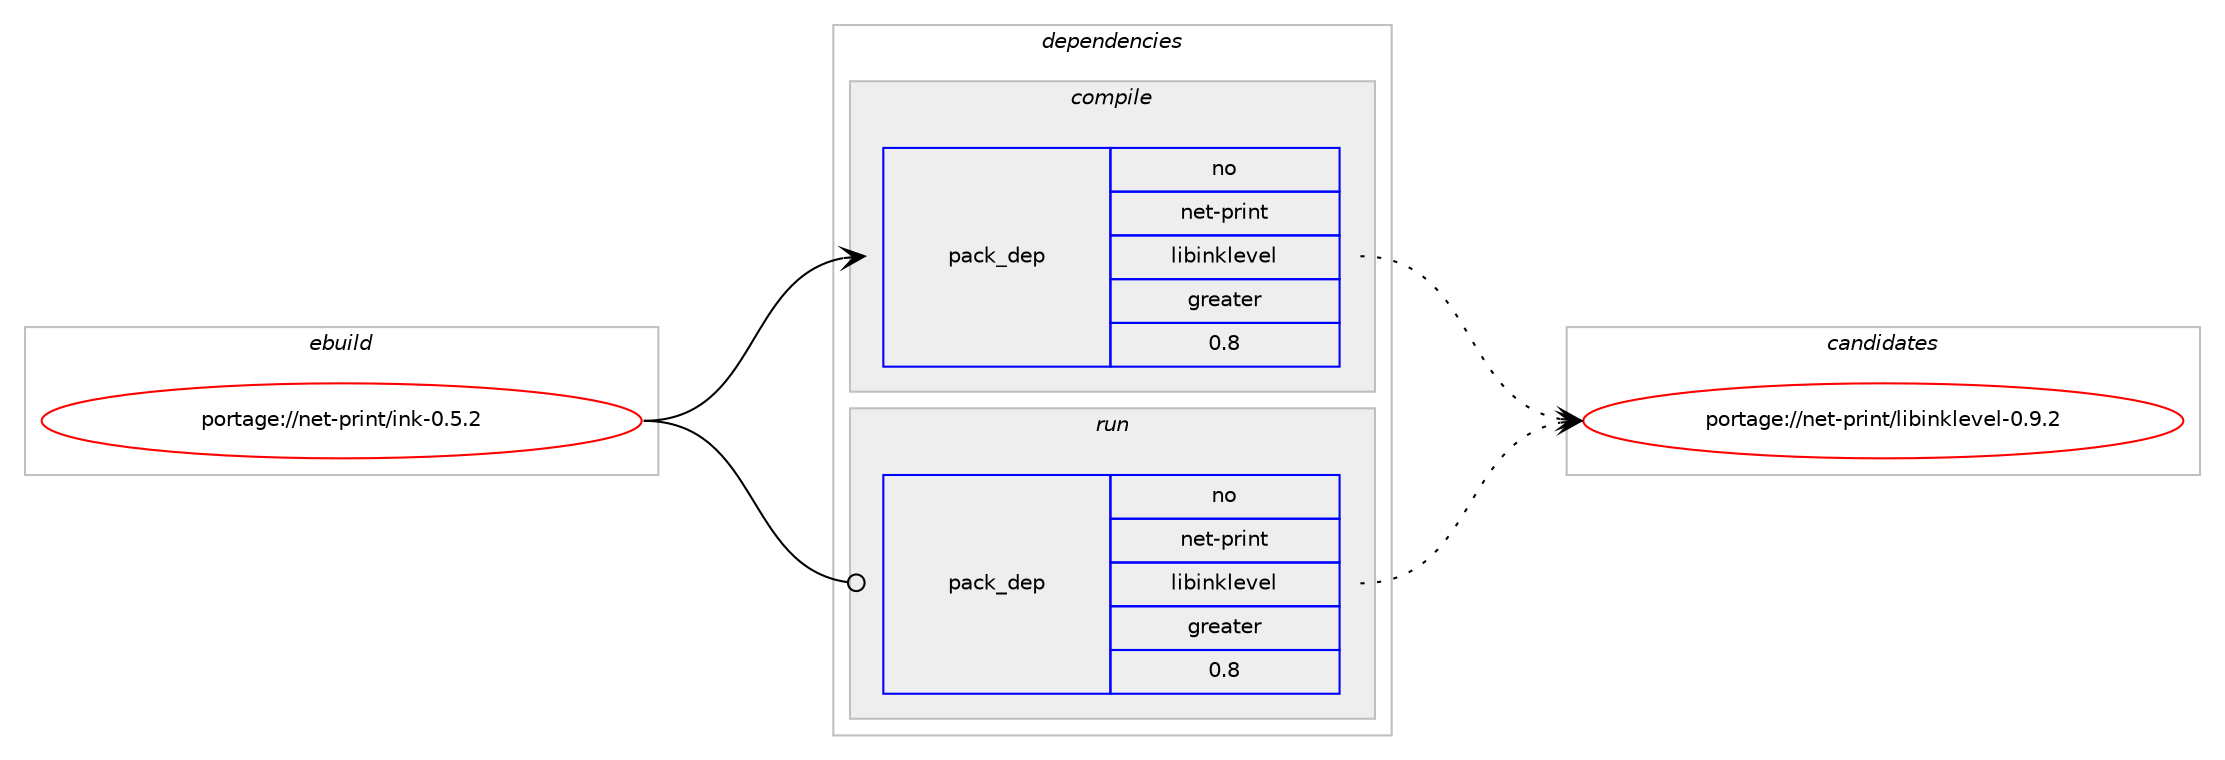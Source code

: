 digraph prolog {

# *************
# Graph options
# *************

newrank=true;
concentrate=true;
compound=true;
graph [rankdir=LR,fontname=Helvetica,fontsize=10,ranksep=1.5];#, ranksep=2.5, nodesep=0.2];
edge  [arrowhead=vee];
node  [fontname=Helvetica,fontsize=10];

# **********
# The ebuild
# **********

subgraph cluster_leftcol {
color=gray;
rank=same;
label=<<i>ebuild</i>>;
id [label="portage://net-print/ink-0.5.2", color=red, width=4, href="../net-print/ink-0.5.2.svg"];
}

# ****************
# The dependencies
# ****************

subgraph cluster_midcol {
color=gray;
label=<<i>dependencies</i>>;
subgraph cluster_compile {
fillcolor="#eeeeee";
style=filled;
label=<<i>compile</i>>;
subgraph pack5684 {
dependency7590 [label=<<TABLE BORDER="0" CELLBORDER="1" CELLSPACING="0" CELLPADDING="4" WIDTH="220"><TR><TD ROWSPAN="6" CELLPADDING="30">pack_dep</TD></TR><TR><TD WIDTH="110">no</TD></TR><TR><TD>net-print</TD></TR><TR><TD>libinklevel</TD></TR><TR><TD>greater</TD></TR><TR><TD>0.8</TD></TR></TABLE>>, shape=none, color=blue];
}
id:e -> dependency7590:w [weight=20,style="solid",arrowhead="vee"];
}
subgraph cluster_compileandrun {
fillcolor="#eeeeee";
style=filled;
label=<<i>compile and run</i>>;
}
subgraph cluster_run {
fillcolor="#eeeeee";
style=filled;
label=<<i>run</i>>;
subgraph pack5685 {
dependency7591 [label=<<TABLE BORDER="0" CELLBORDER="1" CELLSPACING="0" CELLPADDING="4" WIDTH="220"><TR><TD ROWSPAN="6" CELLPADDING="30">pack_dep</TD></TR><TR><TD WIDTH="110">no</TD></TR><TR><TD>net-print</TD></TR><TR><TD>libinklevel</TD></TR><TR><TD>greater</TD></TR><TR><TD>0.8</TD></TR></TABLE>>, shape=none, color=blue];
}
id:e -> dependency7591:w [weight=20,style="solid",arrowhead="odot"];
}
}

# **************
# The candidates
# **************

subgraph cluster_choices {
rank=same;
color=gray;
label=<<i>candidates</i>>;

subgraph choice5684 {
color=black;
nodesep=1;
choice110101116451121141051101164710810598105110107108101118101108454846574650 [label="portage://net-print/libinklevel-0.9.2", color=red, width=4,href="../net-print/libinklevel-0.9.2.svg"];
dependency7590:e -> choice110101116451121141051101164710810598105110107108101118101108454846574650:w [style=dotted,weight="100"];
}
subgraph choice5685 {
color=black;
nodesep=1;
choice110101116451121141051101164710810598105110107108101118101108454846574650 [label="portage://net-print/libinklevel-0.9.2", color=red, width=4,href="../net-print/libinklevel-0.9.2.svg"];
dependency7591:e -> choice110101116451121141051101164710810598105110107108101118101108454846574650:w [style=dotted,weight="100"];
}
}

}
